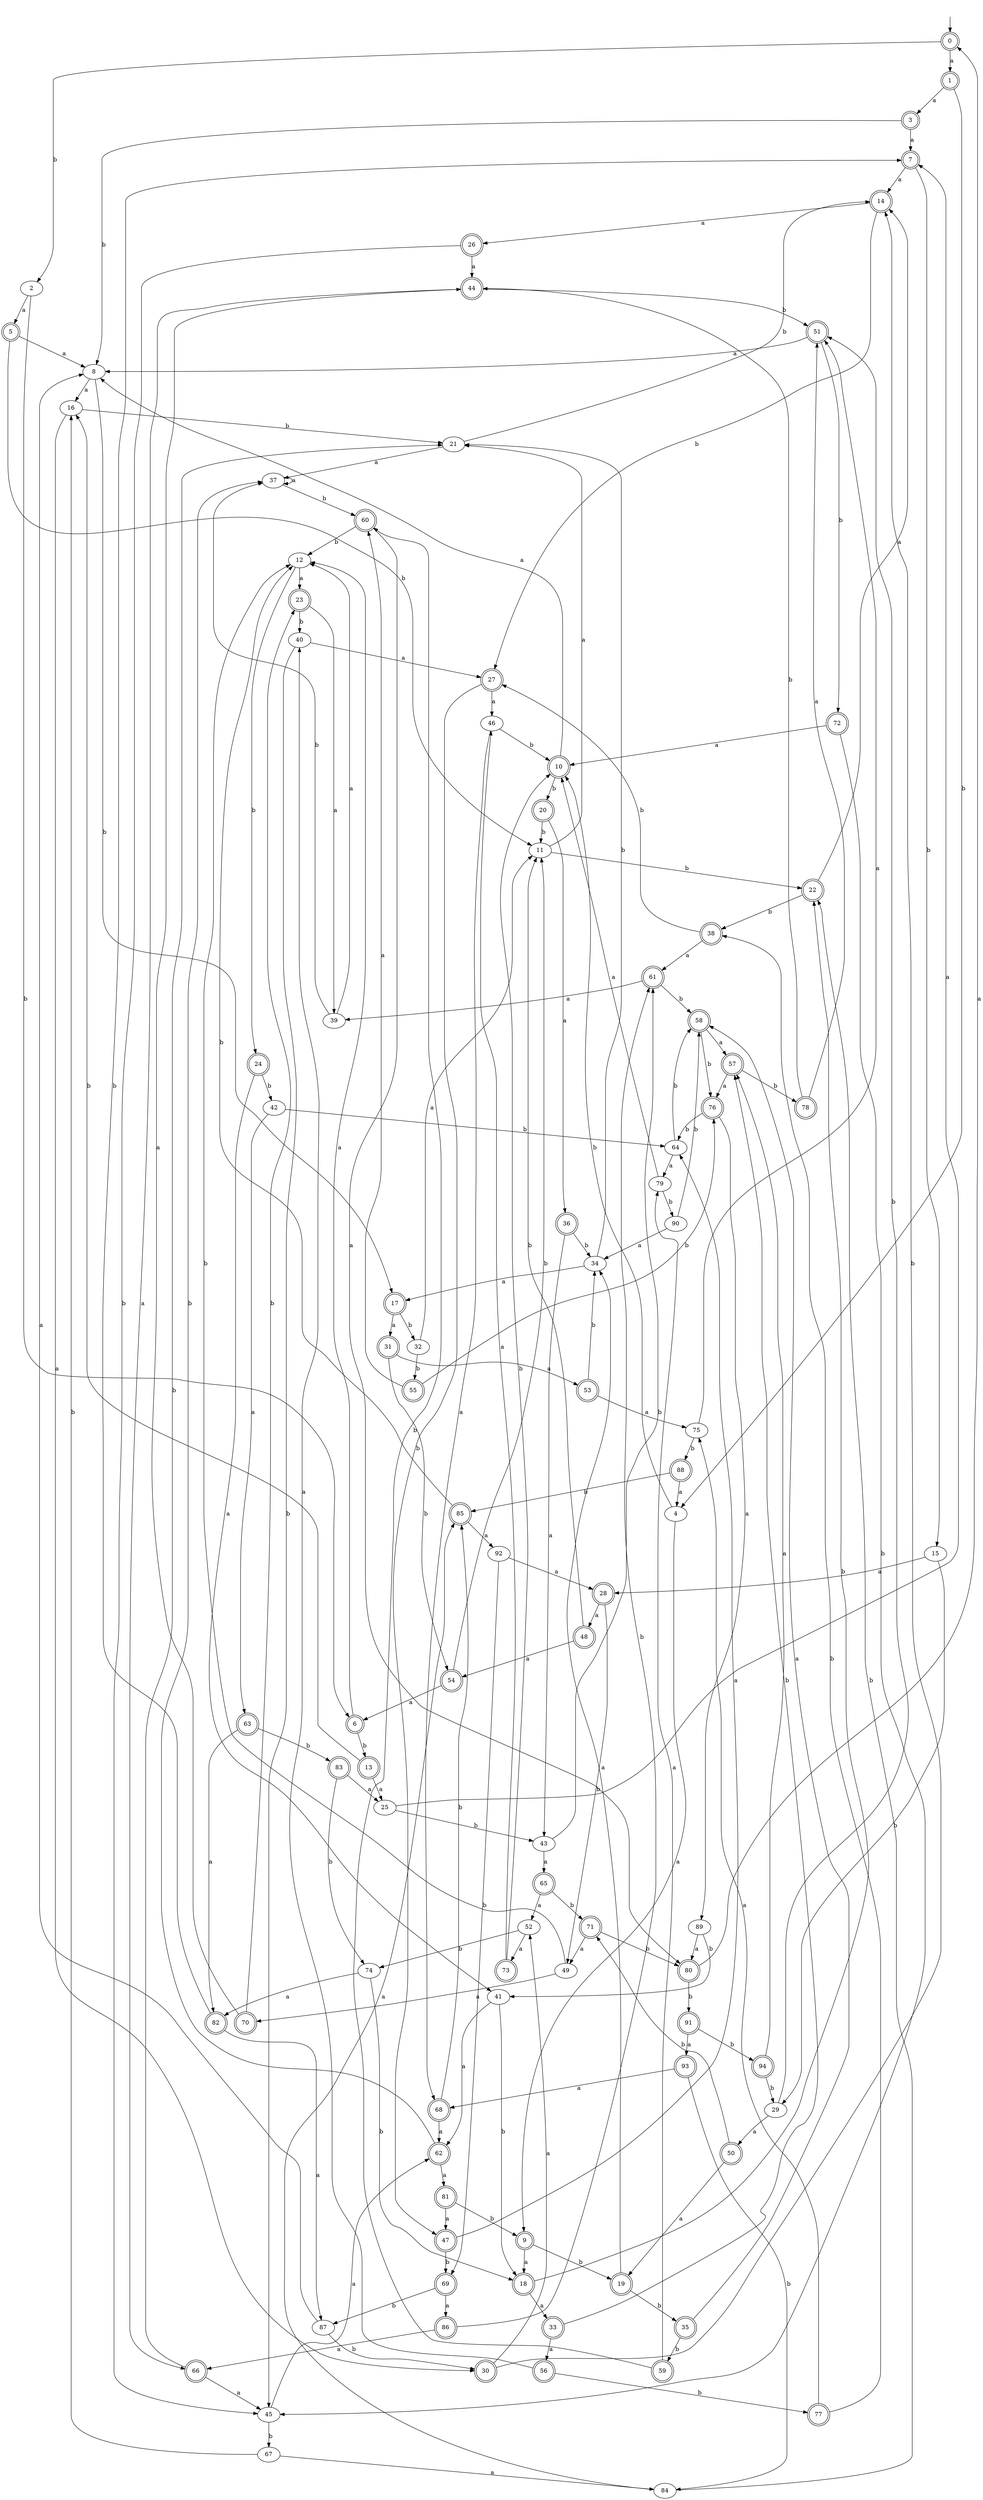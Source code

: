 digraph RandomDFA {
  __start0 [label="", shape=none];
  __start0 -> 0 [label=""];
  0 [shape=circle] [shape=doublecircle]
  0 -> 1 [label="a"]
  0 -> 2 [label="b"]
  1 [shape=doublecircle]
  1 -> 3 [label="a"]
  1 -> 4 [label="b"]
  2
  2 -> 5 [label="a"]
  2 -> 6 [label="b"]
  3 [shape=doublecircle]
  3 -> 7 [label="a"]
  3 -> 8 [label="b"]
  4
  4 -> 9 [label="a"]
  4 -> 10 [label="b"]
  5 [shape=doublecircle]
  5 -> 8 [label="a"]
  5 -> 11 [label="b"]
  6 [shape=doublecircle]
  6 -> 12 [label="a"]
  6 -> 13 [label="b"]
  7 [shape=doublecircle]
  7 -> 14 [label="a"]
  7 -> 15 [label="b"]
  8
  8 -> 16 [label="a"]
  8 -> 17 [label="b"]
  9 [shape=doublecircle]
  9 -> 18 [label="a"]
  9 -> 19 [label="b"]
  10 [shape=doublecircle]
  10 -> 8 [label="a"]
  10 -> 20 [label="b"]
  11
  11 -> 21 [label="a"]
  11 -> 22 [label="b"]
  12
  12 -> 23 [label="a"]
  12 -> 24 [label="b"]
  13 [shape=doublecircle]
  13 -> 25 [label="a"]
  13 -> 16 [label="b"]
  14 [shape=doublecircle]
  14 -> 26 [label="a"]
  14 -> 27 [label="b"]
  15
  15 -> 28 [label="a"]
  15 -> 29 [label="b"]
  16
  16 -> 30 [label="a"]
  16 -> 21 [label="b"]
  17 [shape=doublecircle]
  17 -> 31 [label="a"]
  17 -> 32 [label="b"]
  18 [shape=doublecircle]
  18 -> 33 [label="a"]
  18 -> 22 [label="b"]
  19 [shape=doublecircle]
  19 -> 34 [label="a"]
  19 -> 35 [label="b"]
  20 [shape=doublecircle]
  20 -> 36 [label="a"]
  20 -> 11 [label="b"]
  21
  21 -> 37 [label="a"]
  21 -> 14 [label="b"]
  22 [shape=doublecircle]
  22 -> 14 [label="a"]
  22 -> 38 [label="b"]
  23 [shape=doublecircle]
  23 -> 39 [label="a"]
  23 -> 40 [label="b"]
  24 [shape=doublecircle]
  24 -> 41 [label="a"]
  24 -> 42 [label="b"]
  25
  25 -> 7 [label="a"]
  25 -> 43 [label="b"]
  26 [shape=doublecircle]
  26 -> 44 [label="a"]
  26 -> 45 [label="b"]
  27 [shape=doublecircle]
  27 -> 46 [label="a"]
  27 -> 47 [label="b"]
  28 [shape=doublecircle]
  28 -> 48 [label="a"]
  28 -> 49 [label="b"]
  29
  29 -> 50 [label="a"]
  29 -> 51 [label="b"]
  30 [shape=doublecircle]
  30 -> 52 [label="a"]
  30 -> 14 [label="b"]
  31 [shape=doublecircle]
  31 -> 53 [label="a"]
  31 -> 54 [label="b"]
  32
  32 -> 11 [label="a"]
  32 -> 55 [label="b"]
  33 [shape=doublecircle]
  33 -> 56 [label="a"]
  33 -> 57 [label="b"]
  34
  34 -> 17 [label="a"]
  34 -> 21 [label="b"]
  35 [shape=doublecircle]
  35 -> 58 [label="a"]
  35 -> 59 [label="b"]
  36 [shape=doublecircle]
  36 -> 43 [label="a"]
  36 -> 34 [label="b"]
  37
  37 -> 37 [label="a"]
  37 -> 60 [label="b"]
  38 [shape=doublecircle]
  38 -> 61 [label="a"]
  38 -> 27 [label="b"]
  39
  39 -> 12 [label="a"]
  39 -> 37 [label="b"]
  40
  40 -> 27 [label="a"]
  40 -> 45 [label="b"]
  41
  41 -> 62 [label="a"]
  41 -> 18 [label="b"]
  42
  42 -> 63 [label="a"]
  42 -> 64 [label="b"]
  43
  43 -> 65 [label="a"]
  43 -> 61 [label="b"]
  44 [shape=doublecircle]
  44 -> 66 [label="a"]
  44 -> 51 [label="b"]
  45
  45 -> 62 [label="a"]
  45 -> 67 [label="b"]
  46
  46 -> 68 [label="a"]
  46 -> 10 [label="b"]
  47 [shape=doublecircle]
  47 -> 64 [label="a"]
  47 -> 69 [label="b"]
  48 [shape=doublecircle]
  48 -> 54 [label="a"]
  48 -> 11 [label="b"]
  49
  49 -> 70 [label="a"]
  49 -> 12 [label="b"]
  50 [shape=doublecircle]
  50 -> 19 [label="a"]
  50 -> 71 [label="b"]
  51 [shape=doublecircle]
  51 -> 8 [label="a"]
  51 -> 72 [label="b"]
  52
  52 -> 73 [label="a"]
  52 -> 74 [label="b"]
  53 [shape=doublecircle]
  53 -> 75 [label="a"]
  53 -> 34 [label="b"]
  54 [shape=doublecircle]
  54 -> 6 [label="a"]
  54 -> 11 [label="b"]
  55 [shape=doublecircle]
  55 -> 60 [label="a"]
  55 -> 76 [label="b"]
  56 [shape=doublecircle]
  56 -> 40 [label="a"]
  56 -> 77 [label="b"]
  57 [shape=doublecircle]
  57 -> 76 [label="a"]
  57 -> 78 [label="b"]
  58 [shape=doublecircle]
  58 -> 57 [label="a"]
  58 -> 76 [label="b"]
  59 [shape=doublecircle]
  59 -> 79 [label="a"]
  59 -> 60 [label="b"]
  60 [shape=doublecircle]
  60 -> 80 [label="a"]
  60 -> 12 [label="b"]
  61 [shape=doublecircle]
  61 -> 39 [label="a"]
  61 -> 58 [label="b"]
  62 [shape=doublecircle]
  62 -> 81 [label="a"]
  62 -> 37 [label="b"]
  63 [shape=doublecircle]
  63 -> 82 [label="a"]
  63 -> 83 [label="b"]
  64
  64 -> 79 [label="a"]
  64 -> 58 [label="b"]
  65 [shape=doublecircle]
  65 -> 52 [label="a"]
  65 -> 71 [label="b"]
  66 [shape=doublecircle]
  66 -> 45 [label="a"]
  66 -> 21 [label="b"]
  67
  67 -> 84 [label="a"]
  67 -> 16 [label="b"]
  68 [shape=doublecircle]
  68 -> 62 [label="a"]
  68 -> 85 [label="b"]
  69 [shape=doublecircle]
  69 -> 86 [label="a"]
  69 -> 87 [label="b"]
  70 [shape=doublecircle]
  70 -> 44 [label="a"]
  70 -> 23 [label="b"]
  71 [shape=doublecircle]
  71 -> 49 [label="a"]
  71 -> 80 [label="b"]
  72 [shape=doublecircle]
  72 -> 10 [label="a"]
  72 -> 45 [label="b"]
  73 [shape=doublecircle]
  73 -> 46 [label="a"]
  73 -> 10 [label="b"]
  74
  74 -> 82 [label="a"]
  74 -> 18 [label="b"]
  75
  75 -> 51 [label="a"]
  75 -> 88 [label="b"]
  76 [shape=doublecircle]
  76 -> 89 [label="a"]
  76 -> 64 [label="b"]
  77 [shape=doublecircle]
  77 -> 75 [label="a"]
  77 -> 38 [label="b"]
  78 [shape=doublecircle]
  78 -> 51 [label="a"]
  78 -> 44 [label="b"]
  79
  79 -> 10 [label="a"]
  79 -> 90 [label="b"]
  80 [shape=doublecircle]
  80 -> 0 [label="a"]
  80 -> 91 [label="b"]
  81 [shape=doublecircle]
  81 -> 47 [label="a"]
  81 -> 9 [label="b"]
  82 [shape=doublecircle]
  82 -> 87 [label="a"]
  82 -> 7 [label="b"]
  83 [shape=doublecircle]
  83 -> 25 [label="a"]
  83 -> 74 [label="b"]
  84
  84 -> 85 [label="a"]
  84 -> 22 [label="b"]
  85 [shape=doublecircle]
  85 -> 92 [label="a"]
  85 -> 12 [label="b"]
  86 [shape=doublecircle]
  86 -> 66 [label="a"]
  86 -> 61 [label="b"]
  87
  87 -> 8 [label="a"]
  87 -> 30 [label="b"]
  88 [shape=doublecircle]
  88 -> 4 [label="a"]
  88 -> 85 [label="b"]
  89
  89 -> 80 [label="a"]
  89 -> 41 [label="b"]
  90
  90 -> 34 [label="a"]
  90 -> 58 [label="b"]
  91 [shape=doublecircle]
  91 -> 93 [label="a"]
  91 -> 94 [label="b"]
  92
  92 -> 28 [label="a"]
  92 -> 69 [label="b"]
  93 [shape=doublecircle]
  93 -> 68 [label="a"]
  93 -> 84 [label="b"]
  94 [shape=doublecircle]
  94 -> 57 [label="a"]
  94 -> 29 [label="b"]
}
